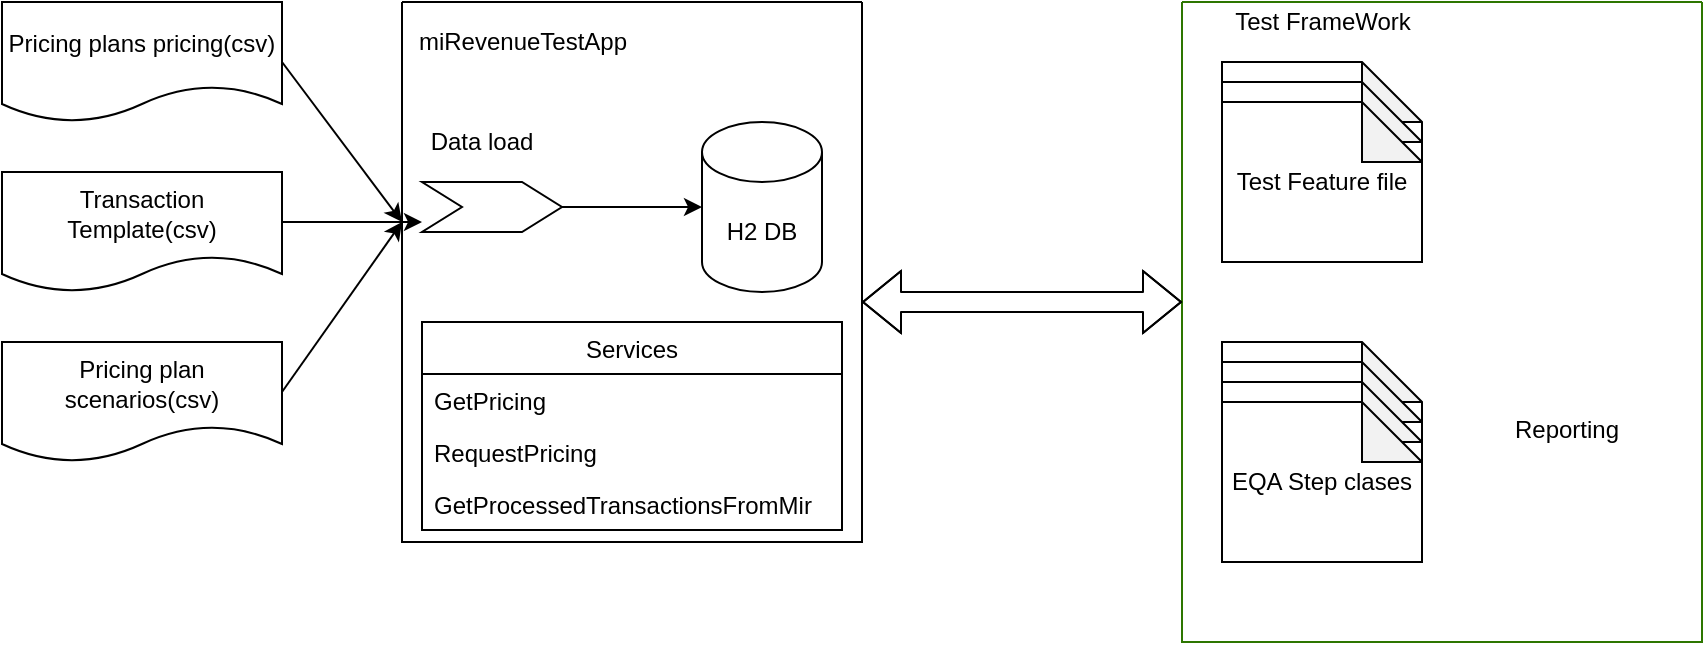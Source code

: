 <mxfile version="15.0.3" type="github">
  <diagram name="Page-1" id="5f0bae14-7c28-e335-631c-24af17079c00">
    <mxGraphModel dx="820" dy="482" grid="1" gridSize="10" guides="1" tooltips="1" connect="1" arrows="1" fold="1" page="1" pageScale="1" pageWidth="1100" pageHeight="850" background="none" math="0" shadow="0">
      <root>
        <mxCell id="0" />
        <mxCell id="1" parent="0" />
        <mxCell id="X676dhnKxZEzzE5Ao7Za-1" value="Pricing plans pricing(csv)" style="shape=document;whiteSpace=wrap;html=1;boundedLbl=1;" vertex="1" parent="1">
          <mxGeometry x="160" y="280" width="140" height="60" as="geometry" />
        </mxCell>
        <mxCell id="X676dhnKxZEzzE5Ao7Za-2" value="Transaction Template(csv)" style="shape=document;whiteSpace=wrap;html=1;boundedLbl=1;" vertex="1" parent="1">
          <mxGeometry x="160" y="365" width="140" height="60" as="geometry" />
        </mxCell>
        <mxCell id="X676dhnKxZEzzE5Ao7Za-3" value="Pricing plan scenarios(csv)" style="shape=document;whiteSpace=wrap;html=1;boundedLbl=1;" vertex="1" parent="1">
          <mxGeometry x="160" y="450" width="140" height="60" as="geometry" />
        </mxCell>
        <mxCell id="X676dhnKxZEzzE5Ao7Za-41" value="" style="edgeStyle=orthogonalEdgeStyle;rounded=0;orthogonalLoop=1;jettySize=auto;html=1;" edge="1" parent="1" source="X676dhnKxZEzzE5Ao7Za-4" target="X676dhnKxZEzzE5Ao7Za-10">
          <mxGeometry relative="1" as="geometry" />
        </mxCell>
        <mxCell id="X676dhnKxZEzzE5Ao7Za-4" value="" style="shape=step;perimeter=stepPerimeter;whiteSpace=wrap;html=1;fixedSize=1;" vertex="1" parent="1">
          <mxGeometry x="370" y="370" width="70" height="25" as="geometry" />
        </mxCell>
        <mxCell id="X676dhnKxZEzzE5Ao7Za-5" value="" style="endArrow=classic;html=1;" edge="1" parent="1">
          <mxGeometry width="50" height="50" relative="1" as="geometry">
            <mxPoint x="300" y="475" as="sourcePoint" />
            <mxPoint x="360" y="390" as="targetPoint" />
          </mxGeometry>
        </mxCell>
        <mxCell id="X676dhnKxZEzzE5Ao7Za-6" value="" style="endArrow=classic;html=1;" edge="1" parent="1">
          <mxGeometry width="50" height="50" relative="1" as="geometry">
            <mxPoint x="300" y="310" as="sourcePoint" />
            <mxPoint x="360" y="390" as="targetPoint" />
          </mxGeometry>
        </mxCell>
        <mxCell id="X676dhnKxZEzzE5Ao7Za-7" value="" style="endArrow=classic;html=1;" edge="1" parent="1">
          <mxGeometry width="50" height="50" relative="1" as="geometry">
            <mxPoint x="300" y="390" as="sourcePoint" />
            <mxPoint x="370" y="390" as="targetPoint" />
          </mxGeometry>
        </mxCell>
        <mxCell id="X676dhnKxZEzzE5Ao7Za-8" value="Data load" style="text;html=1;strokeColor=none;fillColor=none;align=center;verticalAlign=middle;whiteSpace=wrap;rounded=0;" vertex="1" parent="1">
          <mxGeometry x="370" y="340" width="60" height="20" as="geometry" />
        </mxCell>
        <mxCell id="X676dhnKxZEzzE5Ao7Za-9" value="" style="swimlane;startSize=0;" vertex="1" parent="1">
          <mxGeometry x="360" y="280" width="230" height="270" as="geometry" />
        </mxCell>
        <mxCell id="X676dhnKxZEzzE5Ao7Za-10" value="H2 DB" style="shape=cylinder3;whiteSpace=wrap;html=1;boundedLbl=1;backgroundOutline=1;size=15;" vertex="1" parent="X676dhnKxZEzzE5Ao7Za-9">
          <mxGeometry x="150" y="60" width="60" height="85" as="geometry" />
        </mxCell>
        <mxCell id="X676dhnKxZEzzE5Ao7Za-14" value="Services" style="swimlane;fontStyle=0;childLayout=stackLayout;horizontal=1;startSize=26;horizontalStack=0;resizeParent=1;resizeParentMax=0;resizeLast=0;collapsible=1;marginBottom=0;" vertex="1" parent="X676dhnKxZEzzE5Ao7Za-9">
          <mxGeometry x="10" y="160" width="210" height="104" as="geometry" />
        </mxCell>
        <mxCell id="X676dhnKxZEzzE5Ao7Za-15" value="GetPricing" style="text;strokeColor=none;fillColor=none;align=left;verticalAlign=top;spacingLeft=4;spacingRight=4;overflow=hidden;rotatable=0;points=[[0,0.5],[1,0.5]];portConstraint=eastwest;" vertex="1" parent="X676dhnKxZEzzE5Ao7Za-14">
          <mxGeometry y="26" width="210" height="26" as="geometry" />
        </mxCell>
        <mxCell id="X676dhnKxZEzzE5Ao7Za-16" value="RequestPricing" style="text;strokeColor=none;fillColor=none;align=left;verticalAlign=top;spacingLeft=4;spacingRight=4;overflow=hidden;rotatable=0;points=[[0,0.5],[1,0.5]];portConstraint=eastwest;" vertex="1" parent="X676dhnKxZEzzE5Ao7Za-14">
          <mxGeometry y="52" width="210" height="26" as="geometry" />
        </mxCell>
        <mxCell id="X676dhnKxZEzzE5Ao7Za-17" value="GetProcessedTransactionsFromMir" style="text;strokeColor=none;fillColor=none;align=left;verticalAlign=top;spacingLeft=4;spacingRight=4;overflow=hidden;rotatable=0;points=[[0,0.5],[1,0.5]];portConstraint=eastwest;" vertex="1" parent="X676dhnKxZEzzE5Ao7Za-14">
          <mxGeometry y="78" width="210" height="26" as="geometry" />
        </mxCell>
        <mxCell id="X676dhnKxZEzzE5Ao7Za-11" value="miRevenueTestApp" style="text;html=1;align=center;verticalAlign=middle;resizable=0;points=[];autosize=1;strokeColor=none;" vertex="1" parent="1">
          <mxGeometry x="360" y="290" width="120" height="20" as="geometry" />
        </mxCell>
        <mxCell id="X676dhnKxZEzzE5Ao7Za-18" value="" style="swimlane;startSize=0;strokeColor=#2D7600;fillColor=#60a917;fontColor=#ffffff;" vertex="1" parent="1">
          <mxGeometry x="750" y="280" width="260" height="320" as="geometry" />
        </mxCell>
        <mxCell id="X676dhnKxZEzzE5Ao7Za-19" value="Test Feature file" style="shape=note;whiteSpace=wrap;html=1;backgroundOutline=1;darkOpacity=0.05;" vertex="1" parent="X676dhnKxZEzzE5Ao7Za-18">
          <mxGeometry x="20" y="30" width="100" height="80" as="geometry" />
        </mxCell>
        <mxCell id="X676dhnKxZEzzE5Ao7Za-20" value="EQA Step" style="shape=note;whiteSpace=wrap;html=1;backgroundOutline=1;darkOpacity=0.05;" vertex="1" parent="X676dhnKxZEzzE5Ao7Za-18">
          <mxGeometry x="20" y="170" width="100" height="80" as="geometry" />
        </mxCell>
        <mxCell id="X676dhnKxZEzzE5Ao7Za-21" value="EQA Step" style="shape=note;whiteSpace=wrap;html=1;backgroundOutline=1;darkOpacity=0.05;" vertex="1" parent="X676dhnKxZEzzE5Ao7Za-18">
          <mxGeometry x="20" y="180" width="100" height="80" as="geometry" />
        </mxCell>
        <mxCell id="X676dhnKxZEzzE5Ao7Za-22" value="EQA Step" style="shape=note;whiteSpace=wrap;html=1;backgroundOutline=1;darkOpacity=0.05;" vertex="1" parent="X676dhnKxZEzzE5Ao7Za-18">
          <mxGeometry x="20" y="190" width="100" height="80" as="geometry" />
        </mxCell>
        <mxCell id="X676dhnKxZEzzE5Ao7Za-23" value="EQA Step clases" style="shape=note;whiteSpace=wrap;html=1;backgroundOutline=1;darkOpacity=0.05;" vertex="1" parent="X676dhnKxZEzzE5Ao7Za-18">
          <mxGeometry x="20" y="200" width="100" height="80" as="geometry" />
        </mxCell>
        <mxCell id="X676dhnKxZEzzE5Ao7Za-25" value="Test Feature file" style="shape=note;whiteSpace=wrap;html=1;backgroundOutline=1;darkOpacity=0.05;" vertex="1" parent="X676dhnKxZEzzE5Ao7Za-18">
          <mxGeometry x="20" y="40" width="100" height="80" as="geometry" />
        </mxCell>
        <mxCell id="X676dhnKxZEzzE5Ao7Za-34" value="Test Feature file" style="shape=note;whiteSpace=wrap;html=1;backgroundOutline=1;darkOpacity=0.05;" vertex="1" parent="X676dhnKxZEzzE5Ao7Za-18">
          <mxGeometry x="20" y="50" width="100" height="80" as="geometry" />
        </mxCell>
        <mxCell id="X676dhnKxZEzzE5Ao7Za-35" value="Reporting" style="shape=image;html=1;verticalAlign=top;verticalLabelPosition=bottom;labelBackgroundColor=#ffffff;imageAspect=0;aspect=fixed;image=https://cdn3.iconfinder.com/data/icons/luchesa-vol-9/128/Report-128.png;fillColor=#FFE6CC;" vertex="1" parent="X676dhnKxZEzzE5Ao7Za-18">
          <mxGeometry x="140" y="96" width="104" height="104" as="geometry" />
        </mxCell>
        <mxCell id="X676dhnKxZEzzE5Ao7Za-36" value="Test FrameWork" style="text;html=1;align=center;verticalAlign=middle;resizable=0;points=[];autosize=1;strokeColor=none;" vertex="1" parent="1">
          <mxGeometry x="770" y="280" width="100" height="20" as="geometry" />
        </mxCell>
        <mxCell id="X676dhnKxZEzzE5Ao7Za-37" value="" style="shape=flexArrow;endArrow=classic;startArrow=classic;html=1;" edge="1" parent="1">
          <mxGeometry width="100" height="100" relative="1" as="geometry">
            <mxPoint x="590" y="430" as="sourcePoint" />
            <mxPoint x="750" y="430" as="targetPoint" />
            <Array as="points">
              <mxPoint x="670" y="430" />
            </Array>
          </mxGeometry>
        </mxCell>
      </root>
    </mxGraphModel>
  </diagram>
</mxfile>
